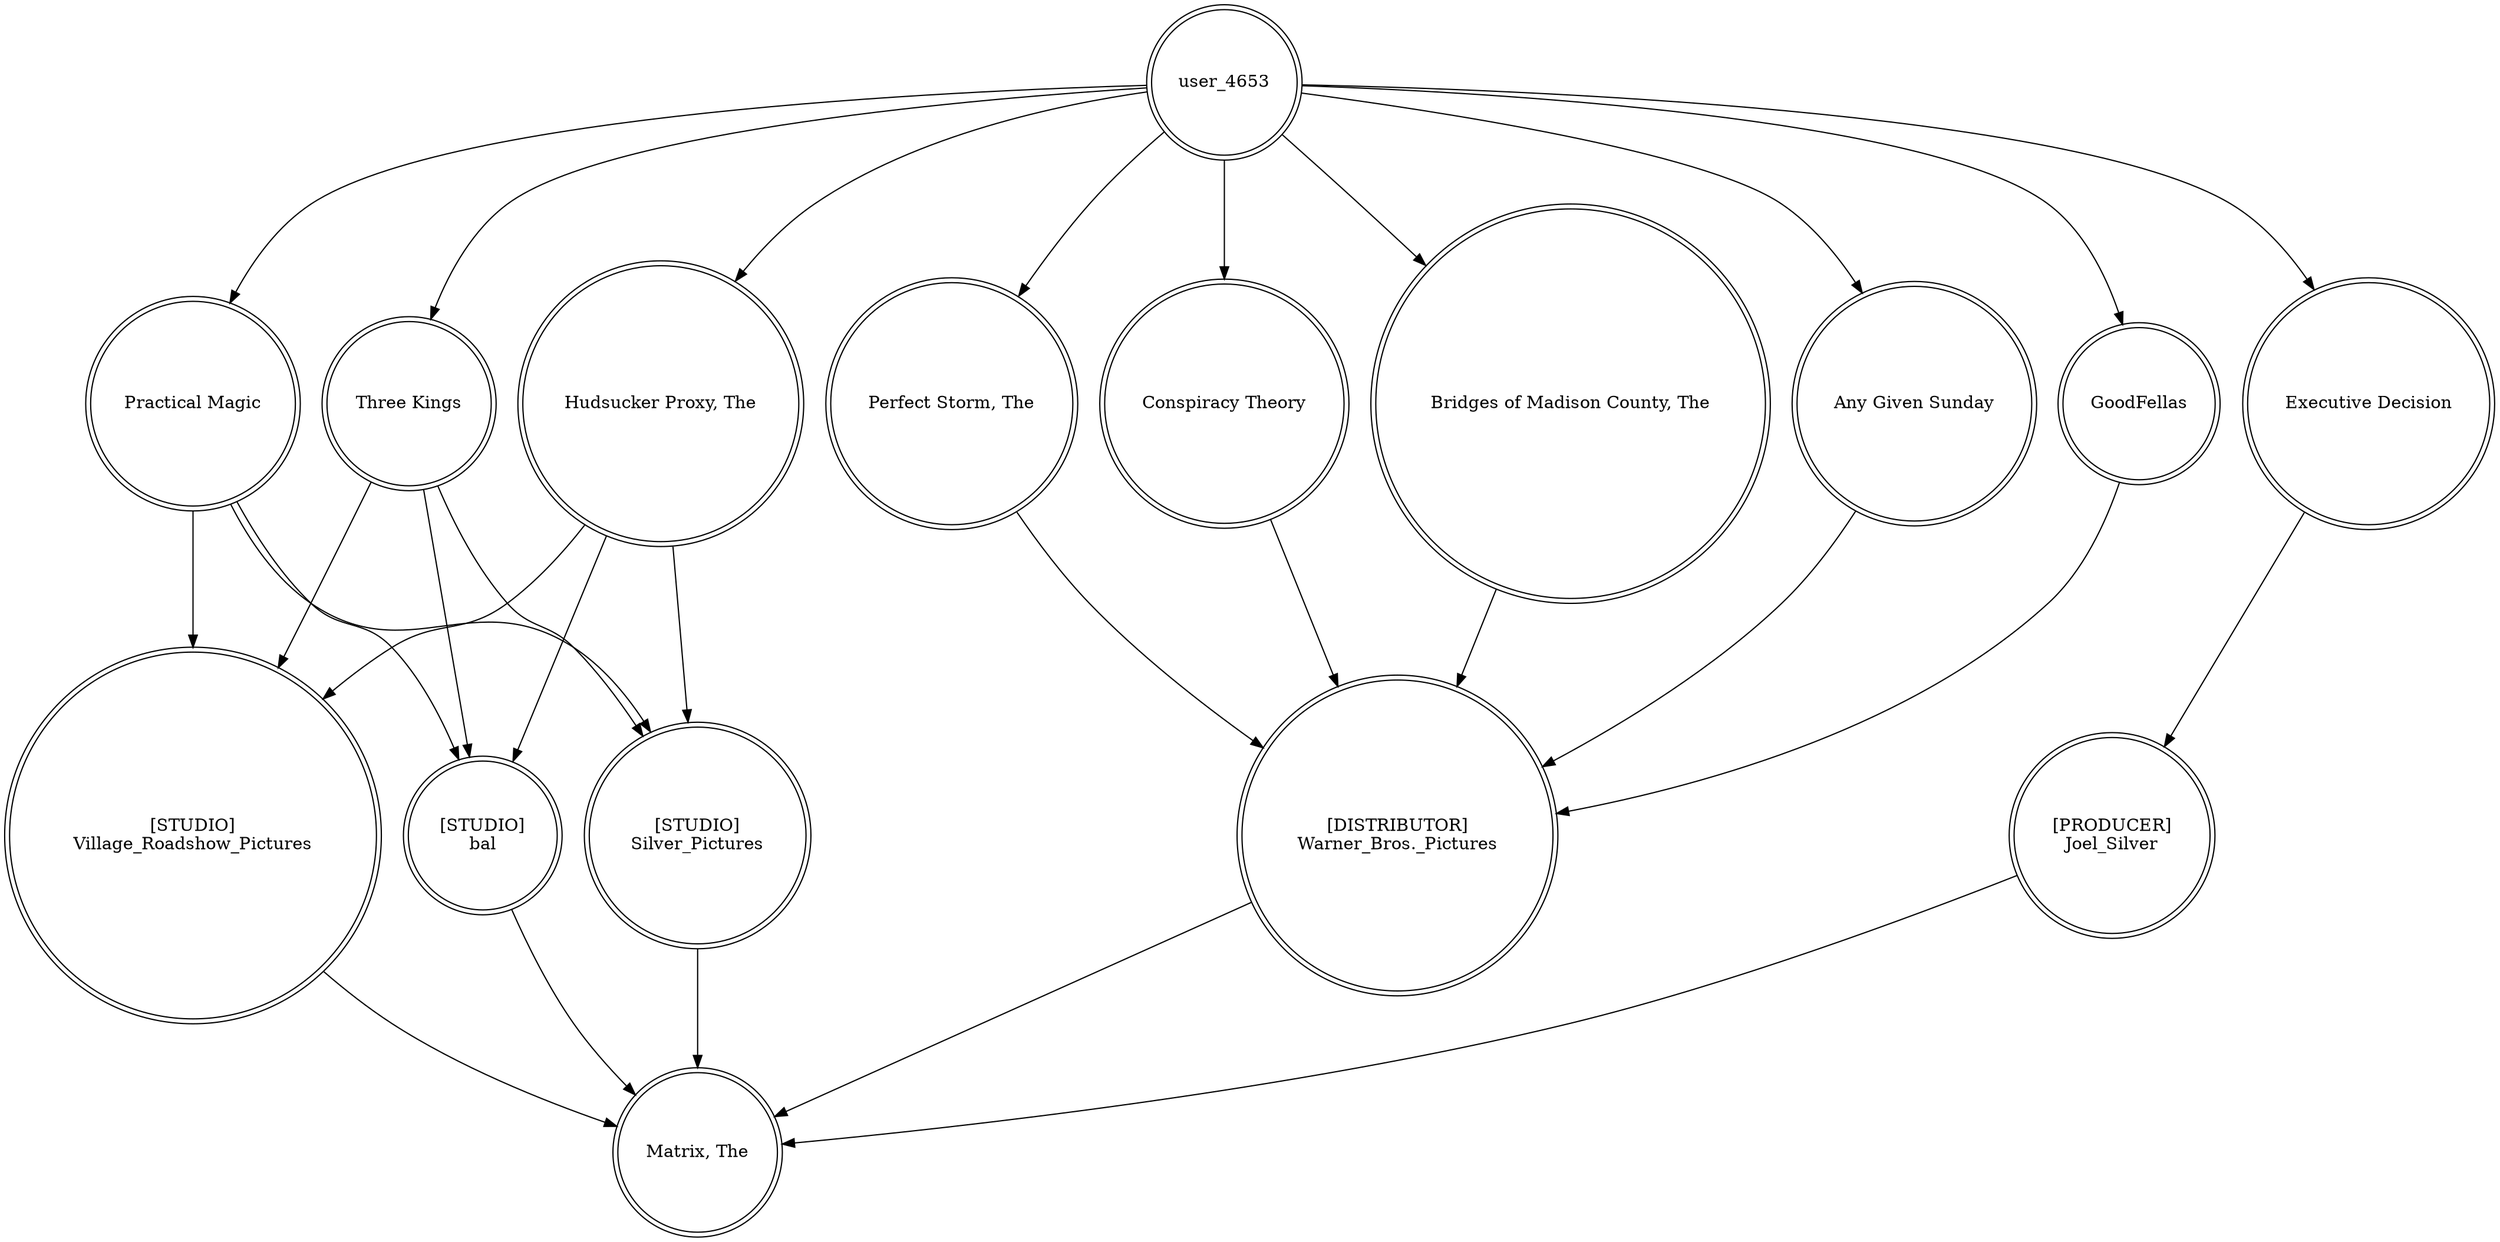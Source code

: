 digraph finite_state_machine {
	node [shape=doublecircle]
	"Practical Magic" -> "[STUDIO]
Village_Roadshow_Pictures"
	"Three Kings" -> "[STUDIO]
bal"
	user_4653 -> "Any Given Sunday"
	"Practical Magic" -> "[STUDIO]
bal"
	GoodFellas -> "[DISTRIBUTOR]
Warner_Bros._Pictures"
	"Practical Magic" -> "[STUDIO]
Silver_Pictures"
	"[PRODUCER]
Joel_Silver" -> "Matrix, The"
	"[STUDIO]
Silver_Pictures" -> "Matrix, The"
	"Perfect Storm, The" -> "[DISTRIBUTOR]
Warner_Bros._Pictures"
	"Three Kings" -> "[STUDIO]
Village_Roadshow_Pictures"
	user_4653 -> "Hudsucker Proxy, The"
	"Three Kings" -> "[STUDIO]
Silver_Pictures"
	"[STUDIO]
bal" -> "Matrix, The"
	"Hudsucker Proxy, The" -> "[STUDIO]
Silver_Pictures"
	"Conspiracy Theory" -> "[DISTRIBUTOR]
Warner_Bros._Pictures"
	"Hudsucker Proxy, The" -> "[STUDIO]
bal"
	"[STUDIO]
Village_Roadshow_Pictures" -> "Matrix, The"
	"Executive Decision" -> "[PRODUCER]
Joel_Silver"
	"Hudsucker Proxy, The" -> "[STUDIO]
Village_Roadshow_Pictures"
	user_4653 -> "Three Kings"
	user_4653 -> "Bridges of Madison County, The"
	"Any Given Sunday" -> "[DISTRIBUTOR]
Warner_Bros._Pictures"
	user_4653 -> "Perfect Storm, The"
	"[DISTRIBUTOR]
Warner_Bros._Pictures" -> "Matrix, The"
	user_4653 -> GoodFellas
	user_4653 -> "Executive Decision"
	user_4653 -> "Practical Magic"
	"Bridges of Madison County, The" -> "[DISTRIBUTOR]
Warner_Bros._Pictures"
	user_4653 -> "Conspiracy Theory"
}
